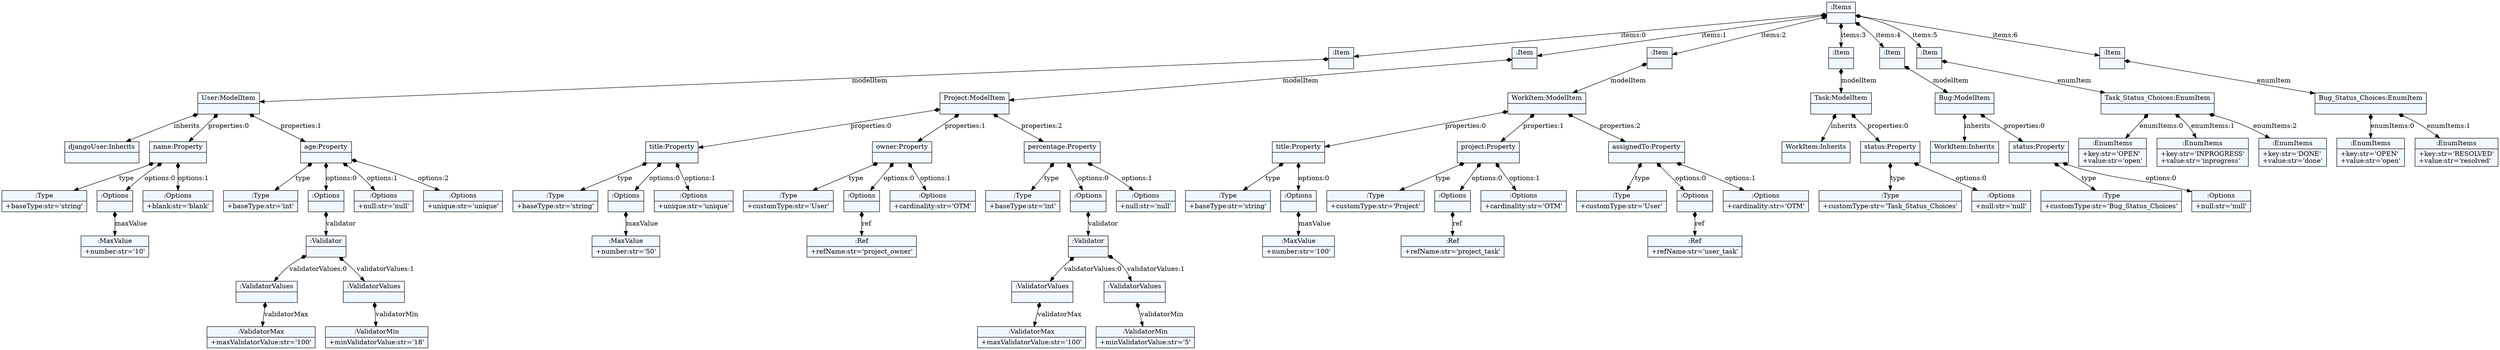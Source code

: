 
    digraph xtext {
    fontname = "Bitstream Vera Sans"
    fontsize = 8
    node[
        shape=record,
        style=filled,
        fillcolor=aliceblue
    ]
    nodesep = 0.3
    edge[dir=black,arrowtail=empty]


72209968 -> 71925656 [label="items:0" arrowtail=diamond dir=both]
71925656 -> 72169680 [label="modelItem" arrowtail=diamond dir=both]
72169680 -> 72185896 [label="inherits" arrowtail=diamond dir=both]
72185896[label="{djangoUser:Inherits|}"]
72169680 -> 72184048 [label="properties:0" arrowtail=diamond dir=both]
72184048 -> 72185840 [label="type" arrowtail=diamond dir=both]
72185840[label="{:Type|+baseType:str='string'\l}"]
72184048 -> 72185280 [label="options:0" arrowtail=diamond dir=both]
72185280 -> 72186736 [label="maxValue" arrowtail=diamond dir=both]
72186736[label="{:MaxValue|+number:str='10'\l}"]
72185280[label="{:Options|}"]
72184048 -> 72186064 [label="options:1" arrowtail=diamond dir=both]
72186064[label="{:Options|+blank:str='blank'\l}"]
72184048[label="{name:Property|}"]
72169680 -> 72185616 [label="properties:1" arrowtail=diamond dir=both]
72185616 -> 72186512 [label="type" arrowtail=diamond dir=both]
72186512[label="{:Type|+baseType:str='int'\l}"]
72185616 -> 72184160 [label="options:0" arrowtail=diamond dir=both]
72184160 -> 72186288 [label="validator" arrowtail=diamond dir=both]
72186288 -> 72082824 [label="validatorValues:0" arrowtail=diamond dir=both]
72082824 -> 72084672 [label="validatorMax" arrowtail=diamond dir=both]
72084672[label="{:ValidatorMax|+maxValidatorValue:str='100'\l}"]
72082824[label="{:ValidatorValues|}"]
72186288 -> 72084728 [label="validatorValues:1" arrowtail=diamond dir=both]
72084728 -> 72083664 [label="validatorMin" arrowtail=diamond dir=both]
72083664[label="{:ValidatorMin|+minValidatorValue:str='18'\l}"]
72084728[label="{:ValidatorValues|}"]
72186288[label="{:Validator|}"]
72184160[label="{:Options|}"]
72185616 -> 72183936 [label="options:1" arrowtail=diamond dir=both]
72183936[label="{:Options|+null:str='null'\l}"]
72185616 -> 72186792 [label="options:2" arrowtail=diamond dir=both]
72186792[label="{:Options|+unique:str='unique'\l}"]
72185616[label="{age:Property|}"]
72169680[label="{User:ModelItem|}"]
71925656[label="{:Item|}"]
72209968 -> 71925432 [label="items:1" arrowtail=diamond dir=both]
71925432 -> 72187240 [label="modelItem" arrowtail=diamond dir=both]
72187240 -> 72085232 [label="properties:0" arrowtail=diamond dir=both]
72085232 -> 72085008 [label="type" arrowtail=diamond dir=both]
72085008[label="{:Type|+baseType:str='string'\l}"]
72085232 -> 72084448 [label="options:0" arrowtail=diamond dir=both]
72084448 -> 72083776 [label="maxValue" arrowtail=diamond dir=both]
72083776[label="{:MaxValue|+number:str='50'\l}"]
72084448[label="{:Options|}"]
72085232 -> 72084224 [label="options:1" arrowtail=diamond dir=both]
72084224[label="{:Options|+unique:str='unique'\l}"]
72085232[label="{title:Property|}"]
72187240 -> 72084056 [label="properties:1" arrowtail=diamond dir=both]
72084056 -> 72225008 [label="type" arrowtail=diamond dir=both]
72225008[label="{:Type|+customType:str='User'\l}"]
72084056 -> 72226072 [label="options:0" arrowtail=diamond dir=both]
72226072 -> 72226016 [label="ref" arrowtail=diamond dir=both]
72226016[label="{:Ref|+refName:str='project_owner'\l}"]
72226072[label="{:Options|}"]
72084056 -> 72226128 [label="options:1" arrowtail=diamond dir=both]
72226128[label="{:Options|+cardinality:str='OTM'\l}"]
72084056[label="{owner:Property|}"]
72187240 -> 72084784 [label="properties:2" arrowtail=diamond dir=both]
72084784 -> 72226184 [label="type" arrowtail=diamond dir=both]
72226184[label="{:Type|+baseType:str='int'\l}"]
72084784 -> 72226352 [label="options:0" arrowtail=diamond dir=both]
72226352 -> 72226296 [label="validator" arrowtail=diamond dir=both]
72226296 -> 72226632 [label="validatorValues:0" arrowtail=diamond dir=both]
72226632 -> 72226744 [label="validatorMax" arrowtail=diamond dir=both]
72226744[label="{:ValidatorMax|+maxValidatorValue:str='100'\l}"]
72226632[label="{:ValidatorValues|}"]
72226296 -> 72226688 [label="validatorValues:1" arrowtail=diamond dir=both]
72226688 -> 72226856 [label="validatorMin" arrowtail=diamond dir=both]
72226856[label="{:ValidatorMin|+minValidatorValue:str='5'\l}"]
72226688[label="{:ValidatorValues|}"]
72226296[label="{:Validator|}"]
72226352[label="{:Options|}"]
72084784 -> 72226408 [label="options:1" arrowtail=diamond dir=both]
72226408[label="{:Options|+null:str='null'\l}"]
72084784[label="{percentage:Property|}"]
72187240[label="{Project:ModelItem|}"]
71925432[label="{:Item|}"]
72209968 -> 72168336 [label="items:2" arrowtail=diamond dir=both]
72168336 -> 72187464 [label="modelItem" arrowtail=diamond dir=both]
72187464 -> 72226240 [label="properties:0" arrowtail=diamond dir=both]
72226240 -> 72226520 [label="type" arrowtail=diamond dir=both]
72226520[label="{:Type|+baseType:str='string'\l}"]
72226240 -> 72226800 [label="options:0" arrowtail=diamond dir=both]
72226800 -> 72226912 [label="maxValue" arrowtail=diamond dir=both]
72226912[label="{:MaxValue|+number:str='100'\l}"]
72226800[label="{:Options|}"]
72226240[label="{title:Property|}"]
72187464 -> 72226576 [label="properties:1" arrowtail=diamond dir=both]
72226576 -> 72227080 [label="type" arrowtail=diamond dir=both]
72227080[label="{:Type|+customType:str='Project'\l}"]
72226576 -> 72227024 [label="options:0" arrowtail=diamond dir=both]
72227024 -> 72227248 [label="ref" arrowtail=diamond dir=both]
72227248[label="{:Ref|+refName:str='project_task'\l}"]
72227024[label="{:Options|}"]
72226576 -> 72227192 [label="options:1" arrowtail=diamond dir=both]
72227192[label="{:Options|+cardinality:str='OTM'\l}"]
72226576[label="{project:Property|}"]
72187464 -> 72226968 [label="properties:2" arrowtail=diamond dir=both]
72226968 -> 72227304 [label="type" arrowtail=diamond dir=both]
72227304[label="{:Type|+customType:str='User'\l}"]
72226968 -> 72227472 [label="options:0" arrowtail=diamond dir=both]
72227472 -> 72227416 [label="ref" arrowtail=diamond dir=both]
72227416[label="{:Ref|+refName:str='user_task'\l}"]
72227472[label="{:Options|}"]
72226968 -> 72227528 [label="options:1" arrowtail=diamond dir=both]
72227528[label="{:Options|+cardinality:str='OTM'\l}"]
72226968[label="{assignedTo:Property|}"]
72187464[label="{WorkItem:ModelItem|}"]
72168336[label="{:Item|}"]
72209968 -> 72186568 [label="items:3" arrowtail=diamond dir=both]
72186568 -> 72225960 [label="modelItem" arrowtail=diamond dir=both]
72225960 -> 72227584 [label="inherits" arrowtail=diamond dir=both]
72227584[label="{WorkItem:Inherits|}"]
72225960 -> 72227752 [label="properties:0" arrowtail=diamond dir=both]
72227752 -> 72227640 [label="type" arrowtail=diamond dir=both]
72227640[label="{:Type|+customType:str='Task_Status_Choices'\l}"]
72227752 -> 72227808 [label="options:0" arrowtail=diamond dir=both]
72227808[label="{:Options|+null:str='null'\l}"]
72227752[label="{status:Property|}"]
72225960[label="{Task:ModelItem|}"]
72186568[label="{:Item|}"]
72209968 -> 72186960 [label="items:4" arrowtail=diamond dir=both]
72186960 -> 72227136 [label="modelItem" arrowtail=diamond dir=both]
72227136 -> 72227976 [label="inherits" arrowtail=diamond dir=both]
72227976[label="{WorkItem:Inherits|}"]
72227136 -> 72228032 [label="properties:0" arrowtail=diamond dir=both]
72228032 -> 72227920 [label="type" arrowtail=diamond dir=both]
72227920[label="{:Type|+customType:str='Bug_Status_Choices'\l}"]
72228032 -> 72228144 [label="options:0" arrowtail=diamond dir=both]
72228144[label="{:Options|+null:str='null'\l}"]
72228032[label="{status:Property|}"]
72227136[label="{Bug:ModelItem|}"]
72186960[label="{:Item|}"]
72209968 -> 72226464 [label="items:5" arrowtail=diamond dir=both]
72226464 -> 72227696 [label="enumItem" arrowtail=diamond dir=both]
72227696 -> 72228200 [label="enumItems:0" arrowtail=diamond dir=both]
72228200[label="{:EnumItems|+key:str='OPEN'\l+value:str='open'\l}"]
72227696 -> 72228368 [label="enumItems:1" arrowtail=diamond dir=both]
72228368[label="{:EnumItems|+key:str='INPROGRESS'\l+value:str='inprogress'\l}"]
72227696 -> 72228256 [label="enumItems:2" arrowtail=diamond dir=both]
72228256[label="{:EnumItems|+key:str='DONE'\l+value:str='done'\l}"]
72227696[label="{Task_Status_Choices:EnumItem|}"]
72226464[label="{:Item|}"]
72209968 -> 72227360 [label="items:6" arrowtail=diamond dir=both]
72227360 -> 72228088 [label="enumItem" arrowtail=diamond dir=both]
72228088 -> 72228480 [label="enumItems:0" arrowtail=diamond dir=both]
72228480[label="{:EnumItems|+key:str='OPEN'\l+value:str='open'\l}"]
72228088 -> 72228592 [label="enumItems:1" arrowtail=diamond dir=both]
72228592[label="{:EnumItems|+key:str='RESOLVED'\l+value:str='resolved'\l}"]
72228088[label="{Bug_Status_Choices:EnumItem|}"]
72227360[label="{:Item|}"]
72209968[label="{:Items|}"]

}
